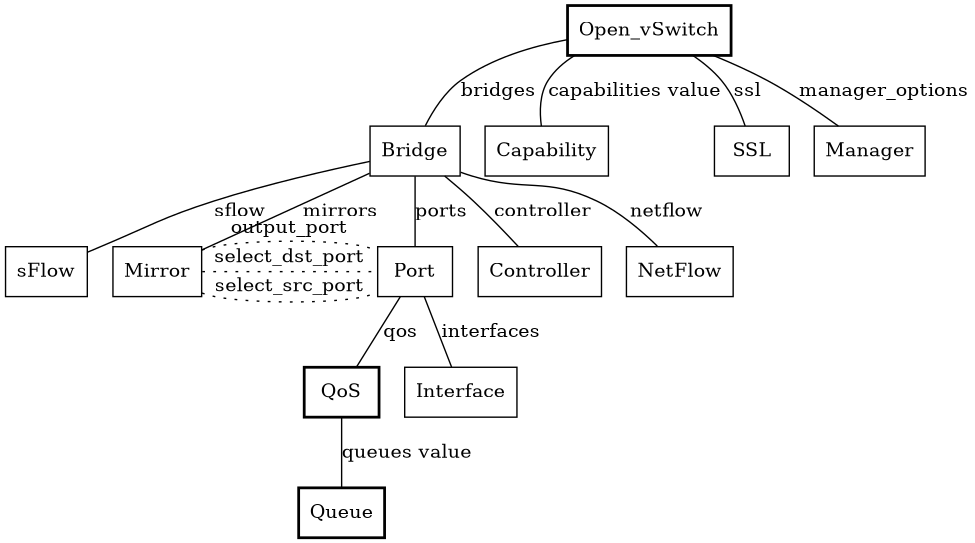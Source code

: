 digraph Open_vSwitch {
	size="6.5,4";
	margin="0";
	node [shape=box];
	edge [dir=none, arrowhead=none, arrowtail=none];
	Bridge [];
	Bridge -> sFlow [label="sflow"];
	Bridge -> Mirror [label="mirrors"];
	Bridge -> Port [label="ports"];
	Bridge -> Controller [label="controller"];
	Bridge -> NetFlow [label="netflow"];
	QoS [style=bold];
	QoS -> Queue [label="queues value"];
	sFlow [];
	Open_vSwitch [style=bold];
	Open_vSwitch -> Bridge [label="bridges"];
	Open_vSwitch -> Capability [label="capabilities value"];
	Open_vSwitch -> SSL [label="ssl"];
	Open_vSwitch -> Manager [label="manager_options"];
	Controller [];
	Queue [style=bold];
	SSL [];
	Manager [];
	Capability [];
	Mirror [];
	Mirror -> Port [style=dotted, constraint=false, label="select_src_port"];
	Mirror -> Port [style=dotted, constraint=false, label="output_port"];
	Mirror -> Port [style=dotted, constraint=false, label="select_dst_port"];
	Interface [];
	NetFlow [];
	Port [];
	Port -> QoS [label="qos"];
	Port -> Interface [label="interfaces"];
}
